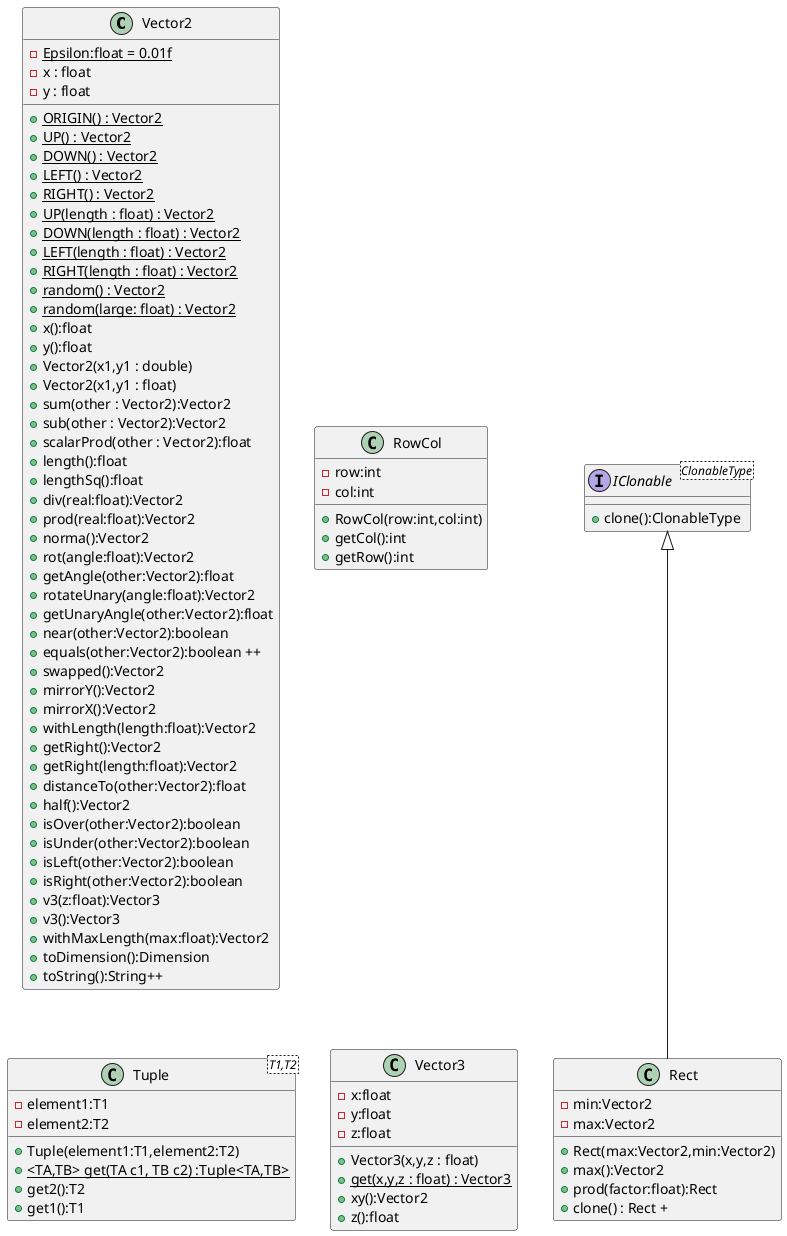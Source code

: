 @startuml

class Vector2{
    +{static}ORIGIN() : Vector2
    +{static}UP() : Vector2
    +{static}DOWN() : Vector2
    +{static}LEFT() : Vector2
    +{static}RIGHT() : Vector2
    +{static}UP(length : float) : Vector2
    +{static}DOWN(length : float) : Vector2
    +{static}LEFT(length : float) : Vector2
    +{static}RIGHT(length : float) : Vector2
    - {static} Epsilon:float = 0.01f
    - x : float
    - y : float
    +{static} random() : Vector2
    +{static} random(large: float) : Vector2


    +x():float
    +y():float
    +Vector2(x1,y1 : double)
    +Vector2(x1,y1 : float)
    +sum(other : Vector2):Vector2
    +sub(other : Vector2):Vector2
    +scalarProd(other : Vector2):float
    +length():float
    +lengthSq():float
    +div(real:float):Vector2
    +prod(real:float):Vector2
    +norma():Vector2
    +rot(angle:float):Vector2
    +getAngle(other:Vector2):float
    +rotateUnary(angle:float):Vector2
    +getUnaryAngle(other:Vector2):float
    +near(other:Vector2):boolean
    +equals(other:Vector2):boolean ++
    +swapped():Vector2
    +mirrorY():Vector2
    +mirrorX():Vector2
    +withLength(length:float):Vector2
    +getRight():Vector2
    +getRight(length:float):Vector2
    +distanceTo(other:Vector2):float
    +half():Vector2
    +isOver(other:Vector2):boolean
    +isUnder(other:Vector2):boolean
    +isLeft(other:Vector2):boolean
    +isRight(other:Vector2):boolean
    +v3(z:float):Vector3
    +v3():Vector3
    +withMaxLength(max:float):Vector2
    +toDimension():Dimension
    +toString():String++
}
interface IClonable<ClonableType>{
    +clone():ClonableType
}

IClonable <|-- Rect

class Rect
{
    -min:Vector2
    -max:Vector2
    +Rect(max:Vector2,min:Vector2)
    +max():Vector2
    +prod(factor:float):Rect
    +clone() : Rect +
}
class RowCol
{
    -row:int
    -col:int
    + RowCol(row:int,col:int)
    +getCol():int
    +getRow():int
}
class Tuple<T1,T2>{
    -element1:T1
    -element2:T2
    +Tuple(element1:T1,element2:T2)
    +{static}<TA,TB> get(TA c1, TB c2) :Tuple<TA,TB>
    + get2():T2
    + get1():T1
}
class Vector3{
    - x:float
    - y:float
    - z:float
    +Vector3(x,y,z : float)
    +{static} get(x,y,z : float) : Vector3
    + xy():Vector2
    + z():float
}

@enduml
